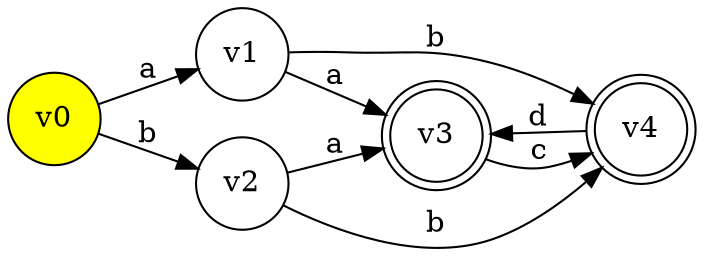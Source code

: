 digraph finite_state_machine {
    bgcolor="#00000000";
	rankdir=LR;
	size="8,5"
	node [shape = doublecircle] v3 v4; 
	node [shape = circle];
    v0 [fillcolor="yellow" style=filled];
    v0 -> v1 [ label = "a" ];
    v0 -> v2 [ label = "b" ];
    v1 -> v3 [ label = "a" ];
    v1 -> v4 [ label = "b" ];
    v2 -> v3 [ label = "a" ];
    v2 -> v4 [ label = "b" ];
    v3 -> v4 [ label = "c" ];
    v4 -> v3 [ label = "d" ];
} 

